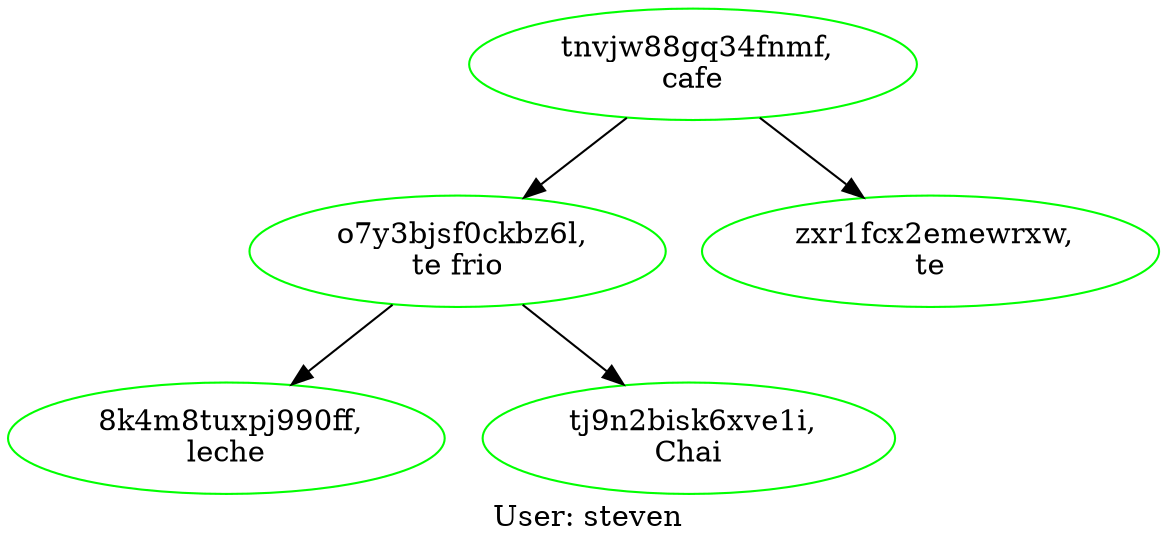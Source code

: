 digraph G { 

 label=" User: steven"
node [height=0.5, width=1.2];
"8k4m8tuxpj990ff" [label=" 8k4m8tuxpj990ff,\nleche",color=green] 
"o7y3bjsf0ckbz6l" [label=" o7y3bjsf0ckbz6l,\nte frio",color=green] 
"o7y3bjsf0ckbz6l" -> "tj9n2bisk6xve1i" 
"o7y3bjsf0ckbz6l" -> "8k4m8tuxpj990ff" 
"tj9n2bisk6xve1i" [label=" tj9n2bisk6xve1i,\nChai",color=green] 
"tnvjw88gq34fnmf" [label=" tnvjw88gq34fnmf,\ncafe",color=green] 
"tnvjw88gq34fnmf" -> "zxr1fcx2emewrxw" 
"tnvjw88gq34fnmf" -> "o7y3bjsf0ckbz6l" 
"zxr1fcx2emewrxw" [label=" zxr1fcx2emewrxw,\nte",color=green] 
}